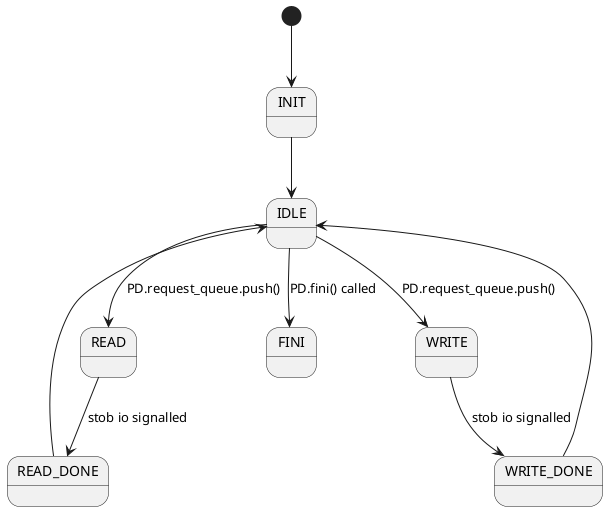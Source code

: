 @startuml
[*] --> INIT
INIT --> IDLE
IDLE --> READ      : PD.request_queue.push()
READ --> READ_DONE : stob io signalled
READ_DONE --> IDLE
IDLE --> WRITE     : PD.request_queue.push()
WRITE --> WRITE_DONE : stob io signalled
WRITE_DONE --> IDLE
IDLE --> FINI        : PD.fini() called
@enduml